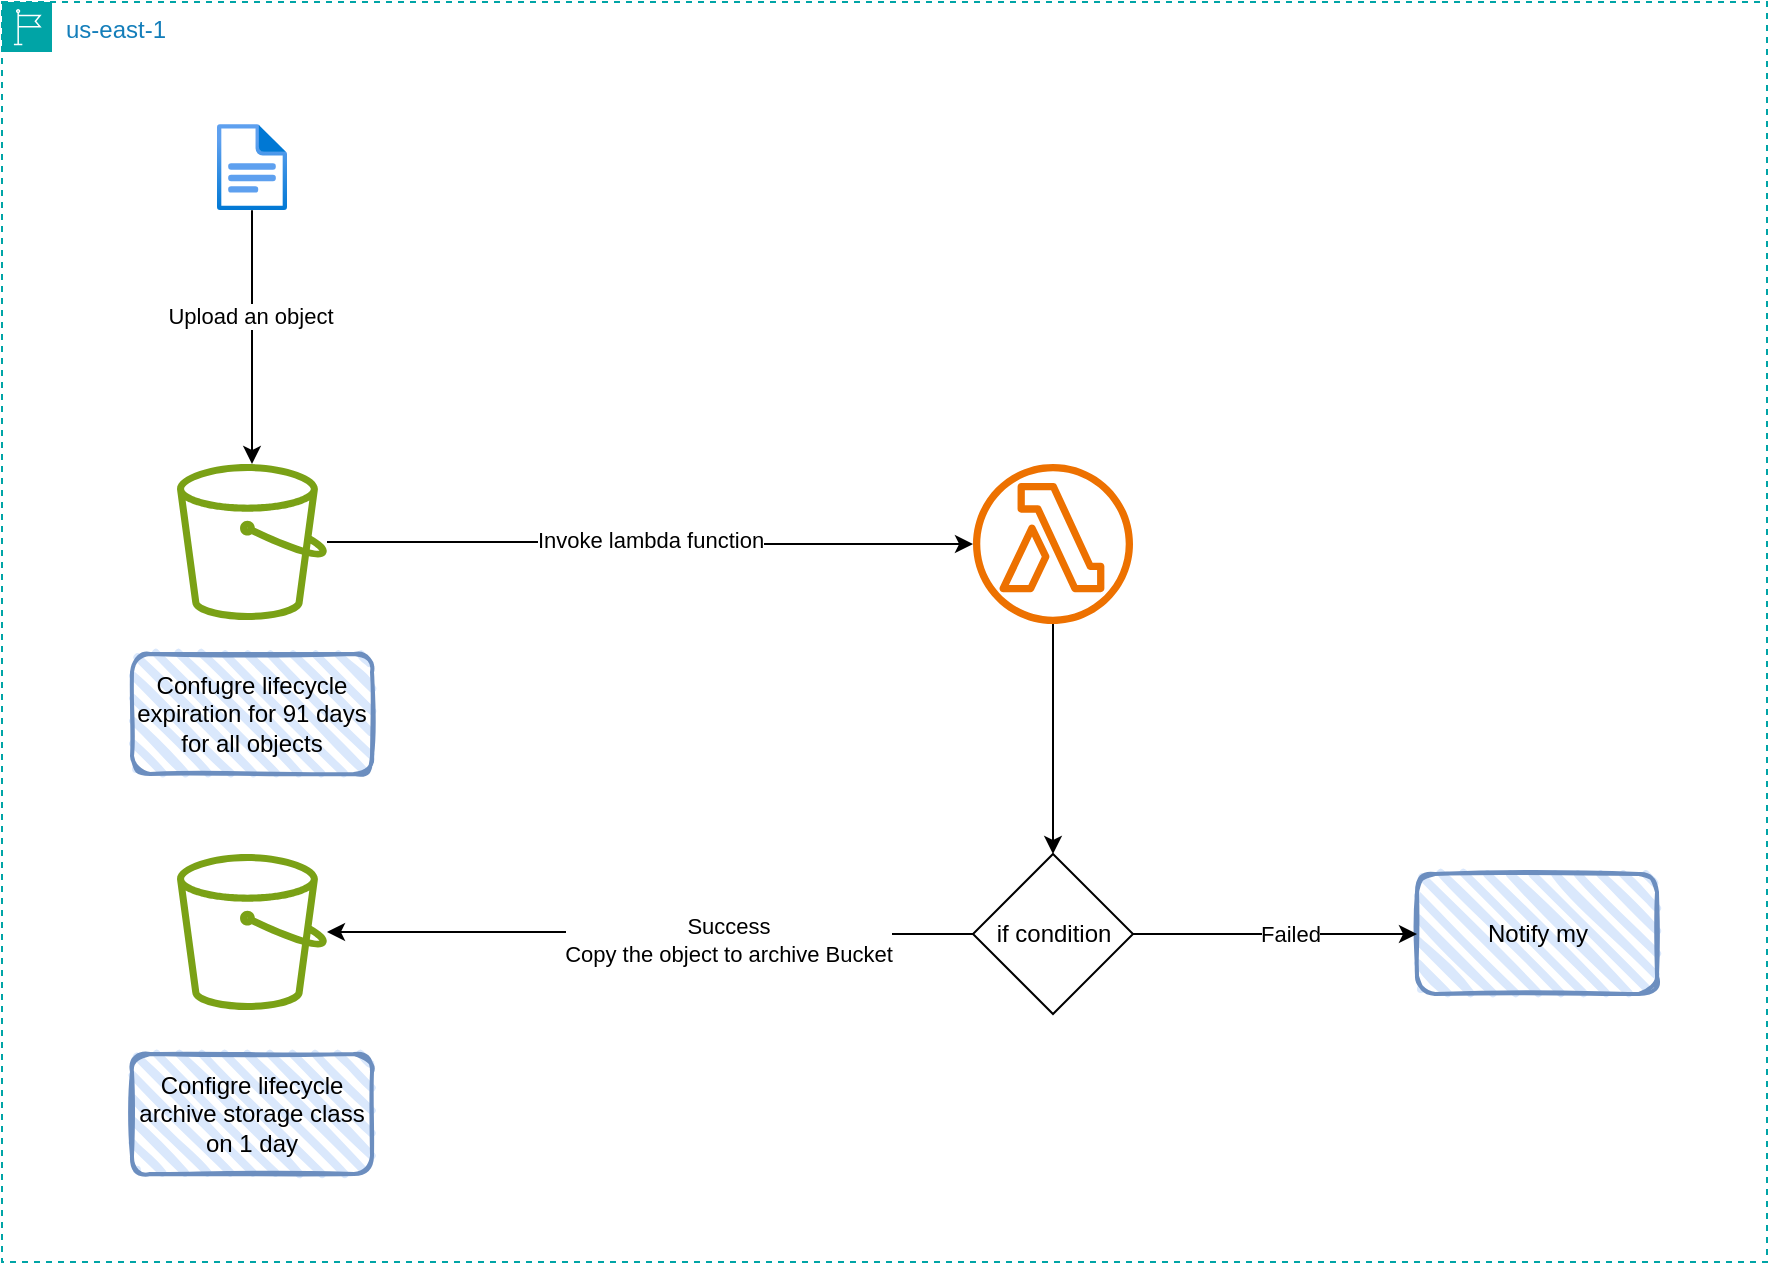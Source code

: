 <mxfile version="22.1.2" type="device">
  <diagram name="Page-1" id="7ZnsxoaL_BHCXnx-ISNz">
    <mxGraphModel dx="1277" dy="803" grid="1" gridSize="10" guides="1" tooltips="1" connect="1" arrows="1" fold="1" page="1" pageScale="1" pageWidth="1169" pageHeight="827" math="0" shadow="0">
      <root>
        <mxCell id="0" />
        <mxCell id="1" parent="0" />
        <mxCell id="hg8_UCo2Yx6Xpll2Kdqw-2" value="us-east-1&lt;br&gt;" style="points=[[0,0],[0.25,0],[0.5,0],[0.75,0],[1,0],[1,0.25],[1,0.5],[1,0.75],[1,1],[0.75,1],[0.5,1],[0.25,1],[0,1],[0,0.75],[0,0.5],[0,0.25]];outlineConnect=0;gradientColor=none;html=1;whiteSpace=wrap;fontSize=12;fontStyle=0;container=1;pointerEvents=0;collapsible=0;recursiveResize=0;shape=mxgraph.aws4.group;grIcon=mxgraph.aws4.group_region;strokeColor=#00A4A6;fillColor=none;verticalAlign=top;align=left;spacingLeft=30;fontColor=#147EBA;dashed=1;" parent="1" vertex="1">
          <mxGeometry x="240" y="80" width="882.5" height="630" as="geometry" />
        </mxCell>
        <mxCell id="hg8_UCo2Yx6Xpll2Kdqw-24" style="edgeStyle=orthogonalEdgeStyle;rounded=0;orthogonalLoop=1;jettySize=auto;html=1;entryX=0.5;entryY=0;entryDx=0;entryDy=0;" parent="hg8_UCo2Yx6Xpll2Kdqw-2" source="hg8_UCo2Yx6Xpll2Kdqw-4" target="hg8_UCo2Yx6Xpll2Kdqw-19" edge="1">
          <mxGeometry relative="1" as="geometry" />
        </mxCell>
        <mxCell id="hg8_UCo2Yx6Xpll2Kdqw-4" value="" style="sketch=0;outlineConnect=0;fontColor=#232F3E;gradientColor=none;fillColor=#ED7100;strokeColor=none;dashed=0;verticalLabelPosition=bottom;verticalAlign=top;align=center;html=1;fontSize=12;fontStyle=0;aspect=fixed;pointerEvents=1;shape=mxgraph.aws4.lambda_function;" parent="hg8_UCo2Yx6Xpll2Kdqw-2" vertex="1">
          <mxGeometry x="485.5" y="231" width="80" height="80" as="geometry" />
        </mxCell>
        <mxCell id="hg8_UCo2Yx6Xpll2Kdqw-18" value="Notify my" style="rounded=1;whiteSpace=wrap;html=1;strokeWidth=2;fillWeight=4;hachureGap=8;hachureAngle=45;fillColor=#dae8fc;sketch=1;strokeColor=#6c8ebf;" parent="hg8_UCo2Yx6Xpll2Kdqw-2" vertex="1">
          <mxGeometry x="707.5" y="436" width="120" height="60" as="geometry" />
        </mxCell>
        <mxCell id="hg8_UCo2Yx6Xpll2Kdqw-22" style="edgeStyle=orthogonalEdgeStyle;rounded=0;orthogonalLoop=1;jettySize=auto;html=1;exitX=1;exitY=0.5;exitDx=0;exitDy=0;entryX=0;entryY=0.5;entryDx=0;entryDy=0;" parent="hg8_UCo2Yx6Xpll2Kdqw-2" source="hg8_UCo2Yx6Xpll2Kdqw-19" target="hg8_UCo2Yx6Xpll2Kdqw-18" edge="1">
          <mxGeometry relative="1" as="geometry" />
        </mxCell>
        <mxCell id="hg8_UCo2Yx6Xpll2Kdqw-23" value="Failed" style="edgeLabel;html=1;align=center;verticalAlign=middle;resizable=0;points=[];" parent="hg8_UCo2Yx6Xpll2Kdqw-22" vertex="1" connectable="0">
          <mxGeometry x="0.1" relative="1" as="geometry">
            <mxPoint as="offset" />
          </mxGeometry>
        </mxCell>
        <mxCell id="hg8_UCo2Yx6Xpll2Kdqw-19" value="if condition" style="rhombus;whiteSpace=wrap;html=1;" parent="hg8_UCo2Yx6Xpll2Kdqw-2" vertex="1">
          <mxGeometry x="485.5" y="426" width="80" height="80" as="geometry" />
        </mxCell>
        <mxCell id="hg8_UCo2Yx6Xpll2Kdqw-9" style="edgeStyle=orthogonalEdgeStyle;rounded=0;orthogonalLoop=1;jettySize=auto;html=1;" parent="hg8_UCo2Yx6Xpll2Kdqw-2" source="hg8_UCo2Yx6Xpll2Kdqw-5" target="hg8_UCo2Yx6Xpll2Kdqw-4" edge="1">
          <mxGeometry relative="1" as="geometry" />
        </mxCell>
        <mxCell id="hg8_UCo2Yx6Xpll2Kdqw-10" value="Invoke lambda function" style="edgeLabel;html=1;align=center;verticalAlign=middle;resizable=0;points=[];" parent="hg8_UCo2Yx6Xpll2Kdqw-9" vertex="1" connectable="0">
          <mxGeometry x="0.005" y="2" relative="1" as="geometry">
            <mxPoint x="-1" as="offset" />
          </mxGeometry>
        </mxCell>
        <mxCell id="hg8_UCo2Yx6Xpll2Kdqw-5" value="" style="sketch=0;outlineConnect=0;fontColor=#232F3E;gradientColor=none;fillColor=#7AA116;strokeColor=none;dashed=0;verticalLabelPosition=bottom;verticalAlign=top;align=center;html=1;fontSize=12;fontStyle=0;aspect=fixed;pointerEvents=1;shape=mxgraph.aws4.bucket;" parent="hg8_UCo2Yx6Xpll2Kdqw-2" vertex="1">
          <mxGeometry x="87.5" y="231" width="75" height="78" as="geometry" />
        </mxCell>
        <mxCell id="hg8_UCo2Yx6Xpll2Kdqw-7" style="edgeStyle=orthogonalEdgeStyle;rounded=0;orthogonalLoop=1;jettySize=auto;html=1;" parent="hg8_UCo2Yx6Xpll2Kdqw-2" source="hg8_UCo2Yx6Xpll2Kdqw-6" target="hg8_UCo2Yx6Xpll2Kdqw-5" edge="1">
          <mxGeometry relative="1" as="geometry">
            <mxPoint x="125" y="211" as="targetPoint" />
          </mxGeometry>
        </mxCell>
        <mxCell id="hg8_UCo2Yx6Xpll2Kdqw-8" value="Upload an object" style="edgeLabel;html=1;align=center;verticalAlign=middle;resizable=0;points=[];" parent="hg8_UCo2Yx6Xpll2Kdqw-7" vertex="1" connectable="0">
          <mxGeometry x="-0.163" y="-1" relative="1" as="geometry">
            <mxPoint as="offset" />
          </mxGeometry>
        </mxCell>
        <mxCell id="hg8_UCo2Yx6Xpll2Kdqw-6" value="" style="image;aspect=fixed;html=1;points=[];align=center;fontSize=12;image=img/lib/azure2/general/File.svg;" parent="hg8_UCo2Yx6Xpll2Kdqw-2" vertex="1">
          <mxGeometry x="107.5" y="61" width="35" height="43.13" as="geometry" />
        </mxCell>
        <mxCell id="hg8_UCo2Yx6Xpll2Kdqw-11" value="" style="sketch=0;outlineConnect=0;fontColor=#232F3E;gradientColor=none;fillColor=#7AA116;strokeColor=none;dashed=0;verticalLabelPosition=bottom;verticalAlign=top;align=center;html=1;fontSize=12;fontStyle=0;aspect=fixed;pointerEvents=1;shape=mxgraph.aws4.bucket;" parent="hg8_UCo2Yx6Xpll2Kdqw-2" vertex="1">
          <mxGeometry x="87.5" y="426" width="75" height="78" as="geometry" />
        </mxCell>
        <mxCell id="hg8_UCo2Yx6Xpll2Kdqw-16" value="Confugre lifecycle expiration for 91 days for all objects" style="rounded=1;whiteSpace=wrap;html=1;strokeWidth=2;fillWeight=4;hachureGap=8;hachureAngle=45;fillColor=#dae8fc;sketch=1;strokeColor=#6c8ebf;" parent="hg8_UCo2Yx6Xpll2Kdqw-2" vertex="1">
          <mxGeometry x="65" y="326" width="120" height="60" as="geometry" />
        </mxCell>
        <mxCell id="hg8_UCo2Yx6Xpll2Kdqw-17" value="Configre lifecycle archive storage class on 1 day" style="rounded=1;whiteSpace=wrap;html=1;strokeWidth=2;fillWeight=4;hachureGap=8;hachureAngle=45;fillColor=#dae8fc;sketch=1;strokeColor=#6c8ebf;" parent="hg8_UCo2Yx6Xpll2Kdqw-2" vertex="1">
          <mxGeometry x="65" y="526" width="120" height="60" as="geometry" />
        </mxCell>
        <mxCell id="hg8_UCo2Yx6Xpll2Kdqw-20" style="edgeStyle=orthogonalEdgeStyle;rounded=0;orthogonalLoop=1;jettySize=auto;html=1;exitX=0;exitY=0.5;exitDx=0;exitDy=0;" parent="hg8_UCo2Yx6Xpll2Kdqw-2" source="hg8_UCo2Yx6Xpll2Kdqw-19" target="hg8_UCo2Yx6Xpll2Kdqw-11" edge="1">
          <mxGeometry relative="1" as="geometry" />
        </mxCell>
        <mxCell id="hg8_UCo2Yx6Xpll2Kdqw-21" value="Success&lt;br&gt;Copy the object to archive Bucket" style="edgeLabel;html=1;align=center;verticalAlign=middle;resizable=0;points=[];" parent="hg8_UCo2Yx6Xpll2Kdqw-20" vertex="1" connectable="0">
          <mxGeometry x="-0.24" y="3" relative="1" as="geometry">
            <mxPoint as="offset" />
          </mxGeometry>
        </mxCell>
      </root>
    </mxGraphModel>
  </diagram>
</mxfile>
